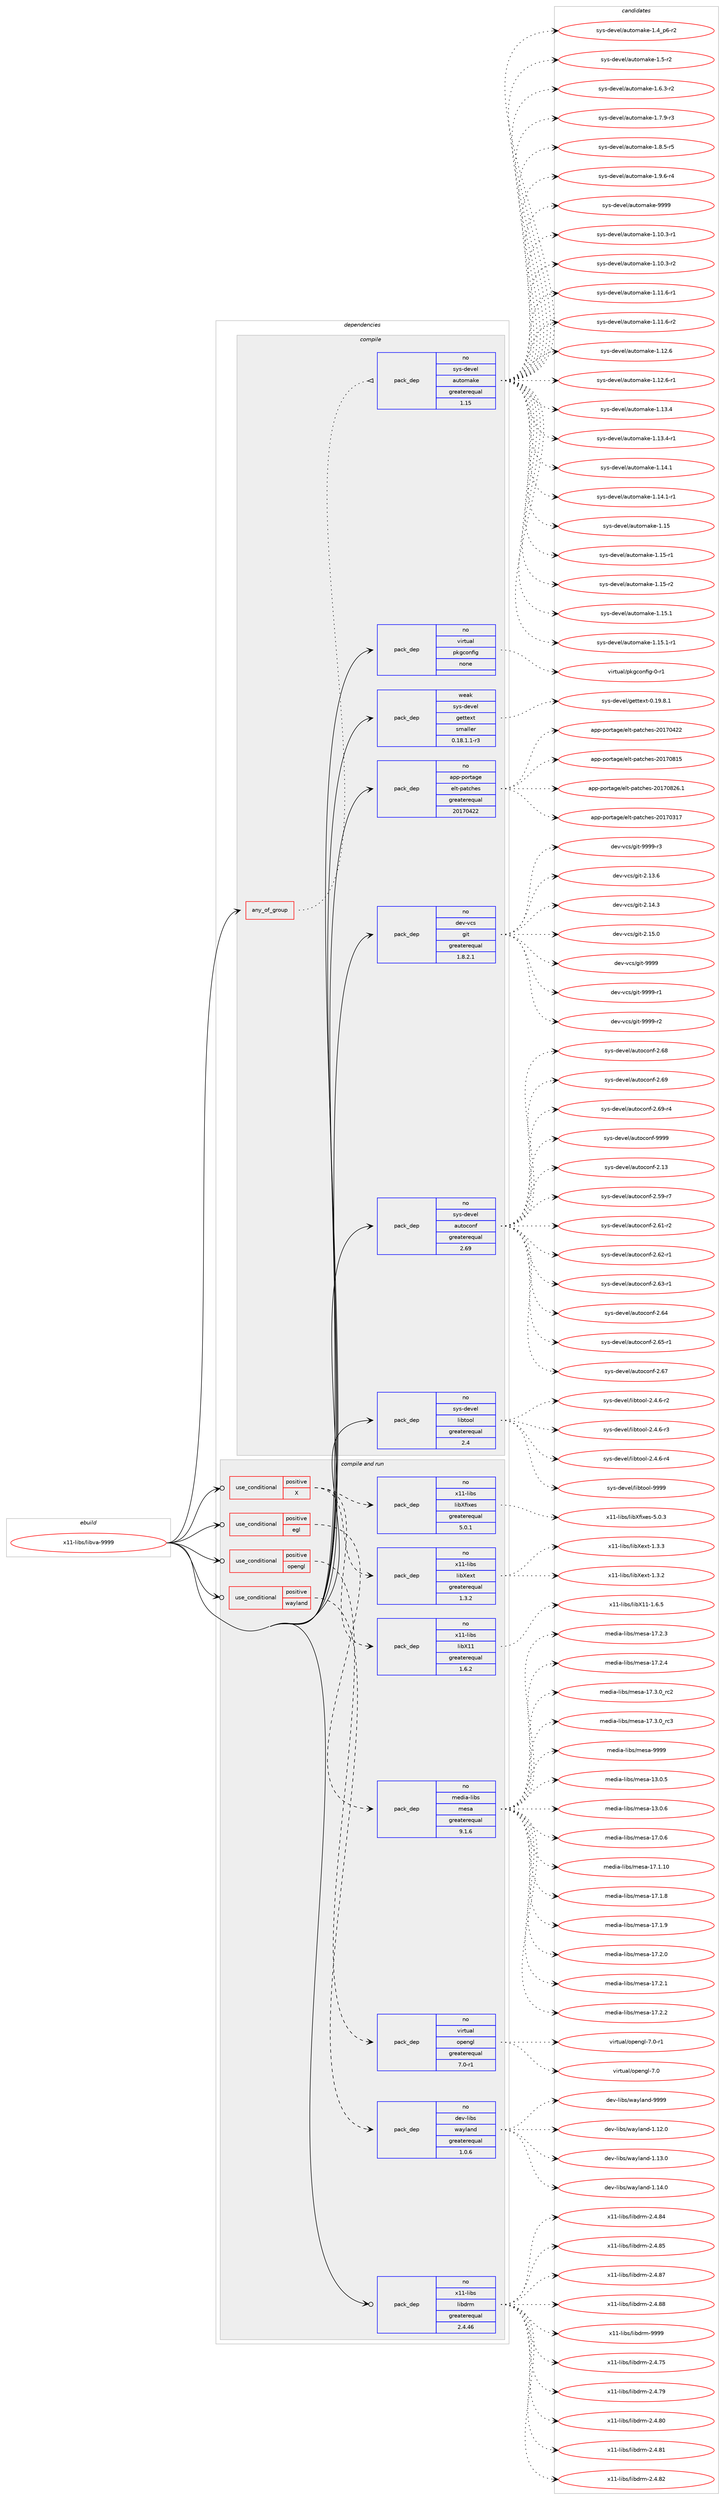 digraph prolog {

# *************
# Graph options
# *************

newrank=true;
concentrate=true;
compound=true;
graph [rankdir=LR,fontname=Helvetica,fontsize=10,ranksep=1.5];#, ranksep=2.5, nodesep=0.2];
edge  [arrowhead=vee];
node  [fontname=Helvetica,fontsize=10];

# **********
# The ebuild
# **********

subgraph cluster_leftcol {
color=gray;
rank=same;
label=<<i>ebuild</i>>;
id [label="x11-libs/libva-9999", color=red, width=4, href="../x11-libs/libva-9999.svg"];
}

# ****************
# The dependencies
# ****************

subgraph cluster_midcol {
color=gray;
label=<<i>dependencies</i>>;
subgraph cluster_compile {
fillcolor="#eeeeee";
style=filled;
label=<<i>compile</i>>;
subgraph any9373 {
dependency519610 [label=<<TABLE BORDER="0" CELLBORDER="1" CELLSPACING="0" CELLPADDING="4"><TR><TD CELLPADDING="10">any_of_group</TD></TR></TABLE>>, shape=none, color=red];subgraph pack387187 {
dependency519611 [label=<<TABLE BORDER="0" CELLBORDER="1" CELLSPACING="0" CELLPADDING="4" WIDTH="220"><TR><TD ROWSPAN="6" CELLPADDING="30">pack_dep</TD></TR><TR><TD WIDTH="110">no</TD></TR><TR><TD>sys-devel</TD></TR><TR><TD>automake</TD></TR><TR><TD>greaterequal</TD></TR><TR><TD>1.15</TD></TR></TABLE>>, shape=none, color=blue];
}
dependency519610:e -> dependency519611:w [weight=20,style="dotted",arrowhead="oinv"];
}
id:e -> dependency519610:w [weight=20,style="solid",arrowhead="vee"];
subgraph pack387188 {
dependency519612 [label=<<TABLE BORDER="0" CELLBORDER="1" CELLSPACING="0" CELLPADDING="4" WIDTH="220"><TR><TD ROWSPAN="6" CELLPADDING="30">pack_dep</TD></TR><TR><TD WIDTH="110">no</TD></TR><TR><TD>app-portage</TD></TR><TR><TD>elt-patches</TD></TR><TR><TD>greaterequal</TD></TR><TR><TD>20170422</TD></TR></TABLE>>, shape=none, color=blue];
}
id:e -> dependency519612:w [weight=20,style="solid",arrowhead="vee"];
subgraph pack387189 {
dependency519613 [label=<<TABLE BORDER="0" CELLBORDER="1" CELLSPACING="0" CELLPADDING="4" WIDTH="220"><TR><TD ROWSPAN="6" CELLPADDING="30">pack_dep</TD></TR><TR><TD WIDTH="110">no</TD></TR><TR><TD>dev-vcs</TD></TR><TR><TD>git</TD></TR><TR><TD>greaterequal</TD></TR><TR><TD>1.8.2.1</TD></TR></TABLE>>, shape=none, color=blue];
}
id:e -> dependency519613:w [weight=20,style="solid",arrowhead="vee"];
subgraph pack387190 {
dependency519614 [label=<<TABLE BORDER="0" CELLBORDER="1" CELLSPACING="0" CELLPADDING="4" WIDTH="220"><TR><TD ROWSPAN="6" CELLPADDING="30">pack_dep</TD></TR><TR><TD WIDTH="110">no</TD></TR><TR><TD>sys-devel</TD></TR><TR><TD>autoconf</TD></TR><TR><TD>greaterequal</TD></TR><TR><TD>2.69</TD></TR></TABLE>>, shape=none, color=blue];
}
id:e -> dependency519614:w [weight=20,style="solid",arrowhead="vee"];
subgraph pack387191 {
dependency519615 [label=<<TABLE BORDER="0" CELLBORDER="1" CELLSPACING="0" CELLPADDING="4" WIDTH="220"><TR><TD ROWSPAN="6" CELLPADDING="30">pack_dep</TD></TR><TR><TD WIDTH="110">no</TD></TR><TR><TD>sys-devel</TD></TR><TR><TD>libtool</TD></TR><TR><TD>greaterequal</TD></TR><TR><TD>2.4</TD></TR></TABLE>>, shape=none, color=blue];
}
id:e -> dependency519615:w [weight=20,style="solid",arrowhead="vee"];
subgraph pack387192 {
dependency519616 [label=<<TABLE BORDER="0" CELLBORDER="1" CELLSPACING="0" CELLPADDING="4" WIDTH="220"><TR><TD ROWSPAN="6" CELLPADDING="30">pack_dep</TD></TR><TR><TD WIDTH="110">no</TD></TR><TR><TD>virtual</TD></TR><TR><TD>pkgconfig</TD></TR><TR><TD>none</TD></TR><TR><TD></TD></TR></TABLE>>, shape=none, color=blue];
}
id:e -> dependency519616:w [weight=20,style="solid",arrowhead="vee"];
subgraph pack387193 {
dependency519617 [label=<<TABLE BORDER="0" CELLBORDER="1" CELLSPACING="0" CELLPADDING="4" WIDTH="220"><TR><TD ROWSPAN="6" CELLPADDING="30">pack_dep</TD></TR><TR><TD WIDTH="110">weak</TD></TR><TR><TD>sys-devel</TD></TR><TR><TD>gettext</TD></TR><TR><TD>smaller</TD></TR><TR><TD>0.18.1.1-r3</TD></TR></TABLE>>, shape=none, color=blue];
}
id:e -> dependency519617:w [weight=20,style="solid",arrowhead="vee"];
}
subgraph cluster_compileandrun {
fillcolor="#eeeeee";
style=filled;
label=<<i>compile and run</i>>;
subgraph cond122711 {
dependency519618 [label=<<TABLE BORDER="0" CELLBORDER="1" CELLSPACING="0" CELLPADDING="4"><TR><TD ROWSPAN="3" CELLPADDING="10">use_conditional</TD></TR><TR><TD>positive</TD></TR><TR><TD>X</TD></TR></TABLE>>, shape=none, color=red];
subgraph pack387194 {
dependency519619 [label=<<TABLE BORDER="0" CELLBORDER="1" CELLSPACING="0" CELLPADDING="4" WIDTH="220"><TR><TD ROWSPAN="6" CELLPADDING="30">pack_dep</TD></TR><TR><TD WIDTH="110">no</TD></TR><TR><TD>x11-libs</TD></TR><TR><TD>libX11</TD></TR><TR><TD>greaterequal</TD></TR><TR><TD>1.6.2</TD></TR></TABLE>>, shape=none, color=blue];
}
dependency519618:e -> dependency519619:w [weight=20,style="dashed",arrowhead="vee"];
subgraph pack387195 {
dependency519620 [label=<<TABLE BORDER="0" CELLBORDER="1" CELLSPACING="0" CELLPADDING="4" WIDTH="220"><TR><TD ROWSPAN="6" CELLPADDING="30">pack_dep</TD></TR><TR><TD WIDTH="110">no</TD></TR><TR><TD>x11-libs</TD></TR><TR><TD>libXext</TD></TR><TR><TD>greaterequal</TD></TR><TR><TD>1.3.2</TD></TR></TABLE>>, shape=none, color=blue];
}
dependency519618:e -> dependency519620:w [weight=20,style="dashed",arrowhead="vee"];
subgraph pack387196 {
dependency519621 [label=<<TABLE BORDER="0" CELLBORDER="1" CELLSPACING="0" CELLPADDING="4" WIDTH="220"><TR><TD ROWSPAN="6" CELLPADDING="30">pack_dep</TD></TR><TR><TD WIDTH="110">no</TD></TR><TR><TD>x11-libs</TD></TR><TR><TD>libXfixes</TD></TR><TR><TD>greaterequal</TD></TR><TR><TD>5.0.1</TD></TR></TABLE>>, shape=none, color=blue];
}
dependency519618:e -> dependency519621:w [weight=20,style="dashed",arrowhead="vee"];
}
id:e -> dependency519618:w [weight=20,style="solid",arrowhead="odotvee"];
subgraph cond122712 {
dependency519622 [label=<<TABLE BORDER="0" CELLBORDER="1" CELLSPACING="0" CELLPADDING="4"><TR><TD ROWSPAN="3" CELLPADDING="10">use_conditional</TD></TR><TR><TD>positive</TD></TR><TR><TD>egl</TD></TR></TABLE>>, shape=none, color=red];
subgraph pack387197 {
dependency519623 [label=<<TABLE BORDER="0" CELLBORDER="1" CELLSPACING="0" CELLPADDING="4" WIDTH="220"><TR><TD ROWSPAN="6" CELLPADDING="30">pack_dep</TD></TR><TR><TD WIDTH="110">no</TD></TR><TR><TD>media-libs</TD></TR><TR><TD>mesa</TD></TR><TR><TD>greaterequal</TD></TR><TR><TD>9.1.6</TD></TR></TABLE>>, shape=none, color=blue];
}
dependency519622:e -> dependency519623:w [weight=20,style="dashed",arrowhead="vee"];
}
id:e -> dependency519622:w [weight=20,style="solid",arrowhead="odotvee"];
subgraph cond122713 {
dependency519624 [label=<<TABLE BORDER="0" CELLBORDER="1" CELLSPACING="0" CELLPADDING="4"><TR><TD ROWSPAN="3" CELLPADDING="10">use_conditional</TD></TR><TR><TD>positive</TD></TR><TR><TD>opengl</TD></TR></TABLE>>, shape=none, color=red];
subgraph pack387198 {
dependency519625 [label=<<TABLE BORDER="0" CELLBORDER="1" CELLSPACING="0" CELLPADDING="4" WIDTH="220"><TR><TD ROWSPAN="6" CELLPADDING="30">pack_dep</TD></TR><TR><TD WIDTH="110">no</TD></TR><TR><TD>virtual</TD></TR><TR><TD>opengl</TD></TR><TR><TD>greaterequal</TD></TR><TR><TD>7.0-r1</TD></TR></TABLE>>, shape=none, color=blue];
}
dependency519624:e -> dependency519625:w [weight=20,style="dashed",arrowhead="vee"];
}
id:e -> dependency519624:w [weight=20,style="solid",arrowhead="odotvee"];
subgraph cond122714 {
dependency519626 [label=<<TABLE BORDER="0" CELLBORDER="1" CELLSPACING="0" CELLPADDING="4"><TR><TD ROWSPAN="3" CELLPADDING="10">use_conditional</TD></TR><TR><TD>positive</TD></TR><TR><TD>wayland</TD></TR></TABLE>>, shape=none, color=red];
subgraph pack387199 {
dependency519627 [label=<<TABLE BORDER="0" CELLBORDER="1" CELLSPACING="0" CELLPADDING="4" WIDTH="220"><TR><TD ROWSPAN="6" CELLPADDING="30">pack_dep</TD></TR><TR><TD WIDTH="110">no</TD></TR><TR><TD>dev-libs</TD></TR><TR><TD>wayland</TD></TR><TR><TD>greaterequal</TD></TR><TR><TD>1.0.6</TD></TR></TABLE>>, shape=none, color=blue];
}
dependency519626:e -> dependency519627:w [weight=20,style="dashed",arrowhead="vee"];
}
id:e -> dependency519626:w [weight=20,style="solid",arrowhead="odotvee"];
subgraph pack387200 {
dependency519628 [label=<<TABLE BORDER="0" CELLBORDER="1" CELLSPACING="0" CELLPADDING="4" WIDTH="220"><TR><TD ROWSPAN="6" CELLPADDING="30">pack_dep</TD></TR><TR><TD WIDTH="110">no</TD></TR><TR><TD>x11-libs</TD></TR><TR><TD>libdrm</TD></TR><TR><TD>greaterequal</TD></TR><TR><TD>2.4.46</TD></TR></TABLE>>, shape=none, color=blue];
}
id:e -> dependency519628:w [weight=20,style="solid",arrowhead="odotvee"];
}
subgraph cluster_run {
fillcolor="#eeeeee";
style=filled;
label=<<i>run</i>>;
}
}

# **************
# The candidates
# **************

subgraph cluster_choices {
rank=same;
color=gray;
label=<<i>candidates</i>>;

subgraph choice387187 {
color=black;
nodesep=1;
choice11512111545100101118101108479711711611110997107101454946494846514511449 [label="sys-devel/automake-1.10.3-r1", color=red, width=4,href="../sys-devel/automake-1.10.3-r1.svg"];
choice11512111545100101118101108479711711611110997107101454946494846514511450 [label="sys-devel/automake-1.10.3-r2", color=red, width=4,href="../sys-devel/automake-1.10.3-r2.svg"];
choice11512111545100101118101108479711711611110997107101454946494946544511449 [label="sys-devel/automake-1.11.6-r1", color=red, width=4,href="../sys-devel/automake-1.11.6-r1.svg"];
choice11512111545100101118101108479711711611110997107101454946494946544511450 [label="sys-devel/automake-1.11.6-r2", color=red, width=4,href="../sys-devel/automake-1.11.6-r2.svg"];
choice1151211154510010111810110847971171161111099710710145494649504654 [label="sys-devel/automake-1.12.6", color=red, width=4,href="../sys-devel/automake-1.12.6.svg"];
choice11512111545100101118101108479711711611110997107101454946495046544511449 [label="sys-devel/automake-1.12.6-r1", color=red, width=4,href="../sys-devel/automake-1.12.6-r1.svg"];
choice1151211154510010111810110847971171161111099710710145494649514652 [label="sys-devel/automake-1.13.4", color=red, width=4,href="../sys-devel/automake-1.13.4.svg"];
choice11512111545100101118101108479711711611110997107101454946495146524511449 [label="sys-devel/automake-1.13.4-r1", color=red, width=4,href="../sys-devel/automake-1.13.4-r1.svg"];
choice1151211154510010111810110847971171161111099710710145494649524649 [label="sys-devel/automake-1.14.1", color=red, width=4,href="../sys-devel/automake-1.14.1.svg"];
choice11512111545100101118101108479711711611110997107101454946495246494511449 [label="sys-devel/automake-1.14.1-r1", color=red, width=4,href="../sys-devel/automake-1.14.1-r1.svg"];
choice115121115451001011181011084797117116111109971071014549464953 [label="sys-devel/automake-1.15", color=red, width=4,href="../sys-devel/automake-1.15.svg"];
choice1151211154510010111810110847971171161111099710710145494649534511449 [label="sys-devel/automake-1.15-r1", color=red, width=4,href="../sys-devel/automake-1.15-r1.svg"];
choice1151211154510010111810110847971171161111099710710145494649534511450 [label="sys-devel/automake-1.15-r2", color=red, width=4,href="../sys-devel/automake-1.15-r2.svg"];
choice1151211154510010111810110847971171161111099710710145494649534649 [label="sys-devel/automake-1.15.1", color=red, width=4,href="../sys-devel/automake-1.15.1.svg"];
choice11512111545100101118101108479711711611110997107101454946495346494511449 [label="sys-devel/automake-1.15.1-r1", color=red, width=4,href="../sys-devel/automake-1.15.1-r1.svg"];
choice115121115451001011181011084797117116111109971071014549465295112544511450 [label="sys-devel/automake-1.4_p6-r2", color=red, width=4,href="../sys-devel/automake-1.4_p6-r2.svg"];
choice11512111545100101118101108479711711611110997107101454946534511450 [label="sys-devel/automake-1.5-r2", color=red, width=4,href="../sys-devel/automake-1.5-r2.svg"];
choice115121115451001011181011084797117116111109971071014549465446514511450 [label="sys-devel/automake-1.6.3-r2", color=red, width=4,href="../sys-devel/automake-1.6.3-r2.svg"];
choice115121115451001011181011084797117116111109971071014549465546574511451 [label="sys-devel/automake-1.7.9-r3", color=red, width=4,href="../sys-devel/automake-1.7.9-r3.svg"];
choice115121115451001011181011084797117116111109971071014549465646534511453 [label="sys-devel/automake-1.8.5-r5", color=red, width=4,href="../sys-devel/automake-1.8.5-r5.svg"];
choice115121115451001011181011084797117116111109971071014549465746544511452 [label="sys-devel/automake-1.9.6-r4", color=red, width=4,href="../sys-devel/automake-1.9.6-r4.svg"];
choice115121115451001011181011084797117116111109971071014557575757 [label="sys-devel/automake-9999", color=red, width=4,href="../sys-devel/automake-9999.svg"];
dependency519611:e -> choice11512111545100101118101108479711711611110997107101454946494846514511449:w [style=dotted,weight="100"];
dependency519611:e -> choice11512111545100101118101108479711711611110997107101454946494846514511450:w [style=dotted,weight="100"];
dependency519611:e -> choice11512111545100101118101108479711711611110997107101454946494946544511449:w [style=dotted,weight="100"];
dependency519611:e -> choice11512111545100101118101108479711711611110997107101454946494946544511450:w [style=dotted,weight="100"];
dependency519611:e -> choice1151211154510010111810110847971171161111099710710145494649504654:w [style=dotted,weight="100"];
dependency519611:e -> choice11512111545100101118101108479711711611110997107101454946495046544511449:w [style=dotted,weight="100"];
dependency519611:e -> choice1151211154510010111810110847971171161111099710710145494649514652:w [style=dotted,weight="100"];
dependency519611:e -> choice11512111545100101118101108479711711611110997107101454946495146524511449:w [style=dotted,weight="100"];
dependency519611:e -> choice1151211154510010111810110847971171161111099710710145494649524649:w [style=dotted,weight="100"];
dependency519611:e -> choice11512111545100101118101108479711711611110997107101454946495246494511449:w [style=dotted,weight="100"];
dependency519611:e -> choice115121115451001011181011084797117116111109971071014549464953:w [style=dotted,weight="100"];
dependency519611:e -> choice1151211154510010111810110847971171161111099710710145494649534511449:w [style=dotted,weight="100"];
dependency519611:e -> choice1151211154510010111810110847971171161111099710710145494649534511450:w [style=dotted,weight="100"];
dependency519611:e -> choice1151211154510010111810110847971171161111099710710145494649534649:w [style=dotted,weight="100"];
dependency519611:e -> choice11512111545100101118101108479711711611110997107101454946495346494511449:w [style=dotted,weight="100"];
dependency519611:e -> choice115121115451001011181011084797117116111109971071014549465295112544511450:w [style=dotted,weight="100"];
dependency519611:e -> choice11512111545100101118101108479711711611110997107101454946534511450:w [style=dotted,weight="100"];
dependency519611:e -> choice115121115451001011181011084797117116111109971071014549465446514511450:w [style=dotted,weight="100"];
dependency519611:e -> choice115121115451001011181011084797117116111109971071014549465546574511451:w [style=dotted,weight="100"];
dependency519611:e -> choice115121115451001011181011084797117116111109971071014549465646534511453:w [style=dotted,weight="100"];
dependency519611:e -> choice115121115451001011181011084797117116111109971071014549465746544511452:w [style=dotted,weight="100"];
dependency519611:e -> choice115121115451001011181011084797117116111109971071014557575757:w [style=dotted,weight="100"];
}
subgraph choice387188 {
color=black;
nodesep=1;
choice97112112451121111141169710310147101108116451129711699104101115455048495548514955 [label="app-portage/elt-patches-20170317", color=red, width=4,href="../app-portage/elt-patches-20170317.svg"];
choice97112112451121111141169710310147101108116451129711699104101115455048495548525050 [label="app-portage/elt-patches-20170422", color=red, width=4,href="../app-portage/elt-patches-20170422.svg"];
choice97112112451121111141169710310147101108116451129711699104101115455048495548564953 [label="app-portage/elt-patches-20170815", color=red, width=4,href="../app-portage/elt-patches-20170815.svg"];
choice971121124511211111411697103101471011081164511297116991041011154550484955485650544649 [label="app-portage/elt-patches-20170826.1", color=red, width=4,href="../app-portage/elt-patches-20170826.1.svg"];
dependency519612:e -> choice97112112451121111141169710310147101108116451129711699104101115455048495548514955:w [style=dotted,weight="100"];
dependency519612:e -> choice97112112451121111141169710310147101108116451129711699104101115455048495548525050:w [style=dotted,weight="100"];
dependency519612:e -> choice97112112451121111141169710310147101108116451129711699104101115455048495548564953:w [style=dotted,weight="100"];
dependency519612:e -> choice971121124511211111411697103101471011081164511297116991041011154550484955485650544649:w [style=dotted,weight="100"];
}
subgraph choice387189 {
color=black;
nodesep=1;
choice10010111845118991154710310511645504649514654 [label="dev-vcs/git-2.13.6", color=red, width=4,href="../dev-vcs/git-2.13.6.svg"];
choice10010111845118991154710310511645504649524651 [label="dev-vcs/git-2.14.3", color=red, width=4,href="../dev-vcs/git-2.14.3.svg"];
choice10010111845118991154710310511645504649534648 [label="dev-vcs/git-2.15.0", color=red, width=4,href="../dev-vcs/git-2.15.0.svg"];
choice1001011184511899115471031051164557575757 [label="dev-vcs/git-9999", color=red, width=4,href="../dev-vcs/git-9999.svg"];
choice10010111845118991154710310511645575757574511449 [label="dev-vcs/git-9999-r1", color=red, width=4,href="../dev-vcs/git-9999-r1.svg"];
choice10010111845118991154710310511645575757574511450 [label="dev-vcs/git-9999-r2", color=red, width=4,href="../dev-vcs/git-9999-r2.svg"];
choice10010111845118991154710310511645575757574511451 [label="dev-vcs/git-9999-r3", color=red, width=4,href="../dev-vcs/git-9999-r3.svg"];
dependency519613:e -> choice10010111845118991154710310511645504649514654:w [style=dotted,weight="100"];
dependency519613:e -> choice10010111845118991154710310511645504649524651:w [style=dotted,weight="100"];
dependency519613:e -> choice10010111845118991154710310511645504649534648:w [style=dotted,weight="100"];
dependency519613:e -> choice1001011184511899115471031051164557575757:w [style=dotted,weight="100"];
dependency519613:e -> choice10010111845118991154710310511645575757574511449:w [style=dotted,weight="100"];
dependency519613:e -> choice10010111845118991154710310511645575757574511450:w [style=dotted,weight="100"];
dependency519613:e -> choice10010111845118991154710310511645575757574511451:w [style=dotted,weight="100"];
}
subgraph choice387190 {
color=black;
nodesep=1;
choice115121115451001011181011084797117116111991111101024550464951 [label="sys-devel/autoconf-2.13", color=red, width=4,href="../sys-devel/autoconf-2.13.svg"];
choice1151211154510010111810110847971171161119911111010245504653574511455 [label="sys-devel/autoconf-2.59-r7", color=red, width=4,href="../sys-devel/autoconf-2.59-r7.svg"];
choice1151211154510010111810110847971171161119911111010245504654494511450 [label="sys-devel/autoconf-2.61-r2", color=red, width=4,href="../sys-devel/autoconf-2.61-r2.svg"];
choice1151211154510010111810110847971171161119911111010245504654504511449 [label="sys-devel/autoconf-2.62-r1", color=red, width=4,href="../sys-devel/autoconf-2.62-r1.svg"];
choice1151211154510010111810110847971171161119911111010245504654514511449 [label="sys-devel/autoconf-2.63-r1", color=red, width=4,href="../sys-devel/autoconf-2.63-r1.svg"];
choice115121115451001011181011084797117116111991111101024550465452 [label="sys-devel/autoconf-2.64", color=red, width=4,href="../sys-devel/autoconf-2.64.svg"];
choice1151211154510010111810110847971171161119911111010245504654534511449 [label="sys-devel/autoconf-2.65-r1", color=red, width=4,href="../sys-devel/autoconf-2.65-r1.svg"];
choice115121115451001011181011084797117116111991111101024550465455 [label="sys-devel/autoconf-2.67", color=red, width=4,href="../sys-devel/autoconf-2.67.svg"];
choice115121115451001011181011084797117116111991111101024550465456 [label="sys-devel/autoconf-2.68", color=red, width=4,href="../sys-devel/autoconf-2.68.svg"];
choice115121115451001011181011084797117116111991111101024550465457 [label="sys-devel/autoconf-2.69", color=red, width=4,href="../sys-devel/autoconf-2.69.svg"];
choice1151211154510010111810110847971171161119911111010245504654574511452 [label="sys-devel/autoconf-2.69-r4", color=red, width=4,href="../sys-devel/autoconf-2.69-r4.svg"];
choice115121115451001011181011084797117116111991111101024557575757 [label="sys-devel/autoconf-9999", color=red, width=4,href="../sys-devel/autoconf-9999.svg"];
dependency519614:e -> choice115121115451001011181011084797117116111991111101024550464951:w [style=dotted,weight="100"];
dependency519614:e -> choice1151211154510010111810110847971171161119911111010245504653574511455:w [style=dotted,weight="100"];
dependency519614:e -> choice1151211154510010111810110847971171161119911111010245504654494511450:w [style=dotted,weight="100"];
dependency519614:e -> choice1151211154510010111810110847971171161119911111010245504654504511449:w [style=dotted,weight="100"];
dependency519614:e -> choice1151211154510010111810110847971171161119911111010245504654514511449:w [style=dotted,weight="100"];
dependency519614:e -> choice115121115451001011181011084797117116111991111101024550465452:w [style=dotted,weight="100"];
dependency519614:e -> choice1151211154510010111810110847971171161119911111010245504654534511449:w [style=dotted,weight="100"];
dependency519614:e -> choice115121115451001011181011084797117116111991111101024550465455:w [style=dotted,weight="100"];
dependency519614:e -> choice115121115451001011181011084797117116111991111101024550465456:w [style=dotted,weight="100"];
dependency519614:e -> choice115121115451001011181011084797117116111991111101024550465457:w [style=dotted,weight="100"];
dependency519614:e -> choice1151211154510010111810110847971171161119911111010245504654574511452:w [style=dotted,weight="100"];
dependency519614:e -> choice115121115451001011181011084797117116111991111101024557575757:w [style=dotted,weight="100"];
}
subgraph choice387191 {
color=black;
nodesep=1;
choice1151211154510010111810110847108105981161111111084550465246544511450 [label="sys-devel/libtool-2.4.6-r2", color=red, width=4,href="../sys-devel/libtool-2.4.6-r2.svg"];
choice1151211154510010111810110847108105981161111111084550465246544511451 [label="sys-devel/libtool-2.4.6-r3", color=red, width=4,href="../sys-devel/libtool-2.4.6-r3.svg"];
choice1151211154510010111810110847108105981161111111084550465246544511452 [label="sys-devel/libtool-2.4.6-r4", color=red, width=4,href="../sys-devel/libtool-2.4.6-r4.svg"];
choice1151211154510010111810110847108105981161111111084557575757 [label="sys-devel/libtool-9999", color=red, width=4,href="../sys-devel/libtool-9999.svg"];
dependency519615:e -> choice1151211154510010111810110847108105981161111111084550465246544511450:w [style=dotted,weight="100"];
dependency519615:e -> choice1151211154510010111810110847108105981161111111084550465246544511451:w [style=dotted,weight="100"];
dependency519615:e -> choice1151211154510010111810110847108105981161111111084550465246544511452:w [style=dotted,weight="100"];
dependency519615:e -> choice1151211154510010111810110847108105981161111111084557575757:w [style=dotted,weight="100"];
}
subgraph choice387192 {
color=black;
nodesep=1;
choice11810511411611797108471121071039911111010210510345484511449 [label="virtual/pkgconfig-0-r1", color=red, width=4,href="../virtual/pkgconfig-0-r1.svg"];
dependency519616:e -> choice11810511411611797108471121071039911111010210510345484511449:w [style=dotted,weight="100"];
}
subgraph choice387193 {
color=black;
nodesep=1;
choice1151211154510010111810110847103101116116101120116454846495746564649 [label="sys-devel/gettext-0.19.8.1", color=red, width=4,href="../sys-devel/gettext-0.19.8.1.svg"];
dependency519617:e -> choice1151211154510010111810110847103101116116101120116454846495746564649:w [style=dotted,weight="100"];
}
subgraph choice387194 {
color=black;
nodesep=1;
choice120494945108105981154710810598884949454946544653 [label="x11-libs/libX11-1.6.5", color=red, width=4,href="../x11-libs/libX11-1.6.5.svg"];
dependency519619:e -> choice120494945108105981154710810598884949454946544653:w [style=dotted,weight="100"];
}
subgraph choice387195 {
color=black;
nodesep=1;
choice12049494510810598115471081059888101120116454946514650 [label="x11-libs/libXext-1.3.2", color=red, width=4,href="../x11-libs/libXext-1.3.2.svg"];
choice12049494510810598115471081059888101120116454946514651 [label="x11-libs/libXext-1.3.3", color=red, width=4,href="../x11-libs/libXext-1.3.3.svg"];
dependency519620:e -> choice12049494510810598115471081059888101120116454946514650:w [style=dotted,weight="100"];
dependency519620:e -> choice12049494510810598115471081059888101120116454946514651:w [style=dotted,weight="100"];
}
subgraph choice387196 {
color=black;
nodesep=1;
choice12049494510810598115471081059888102105120101115455346484651 [label="x11-libs/libXfixes-5.0.3", color=red, width=4,href="../x11-libs/libXfixes-5.0.3.svg"];
dependency519621:e -> choice12049494510810598115471081059888102105120101115455346484651:w [style=dotted,weight="100"];
}
subgraph choice387197 {
color=black;
nodesep=1;
choice109101100105974510810598115471091011159745495146484653 [label="media-libs/mesa-13.0.5", color=red, width=4,href="../media-libs/mesa-13.0.5.svg"];
choice109101100105974510810598115471091011159745495146484654 [label="media-libs/mesa-13.0.6", color=red, width=4,href="../media-libs/mesa-13.0.6.svg"];
choice109101100105974510810598115471091011159745495546484654 [label="media-libs/mesa-17.0.6", color=red, width=4,href="../media-libs/mesa-17.0.6.svg"];
choice10910110010597451081059811547109101115974549554649464948 [label="media-libs/mesa-17.1.10", color=red, width=4,href="../media-libs/mesa-17.1.10.svg"];
choice109101100105974510810598115471091011159745495546494656 [label="media-libs/mesa-17.1.8", color=red, width=4,href="../media-libs/mesa-17.1.8.svg"];
choice109101100105974510810598115471091011159745495546494657 [label="media-libs/mesa-17.1.9", color=red, width=4,href="../media-libs/mesa-17.1.9.svg"];
choice109101100105974510810598115471091011159745495546504648 [label="media-libs/mesa-17.2.0", color=red, width=4,href="../media-libs/mesa-17.2.0.svg"];
choice109101100105974510810598115471091011159745495546504649 [label="media-libs/mesa-17.2.1", color=red, width=4,href="../media-libs/mesa-17.2.1.svg"];
choice109101100105974510810598115471091011159745495546504650 [label="media-libs/mesa-17.2.2", color=red, width=4,href="../media-libs/mesa-17.2.2.svg"];
choice109101100105974510810598115471091011159745495546504651 [label="media-libs/mesa-17.2.3", color=red, width=4,href="../media-libs/mesa-17.2.3.svg"];
choice109101100105974510810598115471091011159745495546504652 [label="media-libs/mesa-17.2.4", color=red, width=4,href="../media-libs/mesa-17.2.4.svg"];
choice109101100105974510810598115471091011159745495546514648951149950 [label="media-libs/mesa-17.3.0_rc2", color=red, width=4,href="../media-libs/mesa-17.3.0_rc2.svg"];
choice109101100105974510810598115471091011159745495546514648951149951 [label="media-libs/mesa-17.3.0_rc3", color=red, width=4,href="../media-libs/mesa-17.3.0_rc3.svg"];
choice10910110010597451081059811547109101115974557575757 [label="media-libs/mesa-9999", color=red, width=4,href="../media-libs/mesa-9999.svg"];
dependency519623:e -> choice109101100105974510810598115471091011159745495146484653:w [style=dotted,weight="100"];
dependency519623:e -> choice109101100105974510810598115471091011159745495146484654:w [style=dotted,weight="100"];
dependency519623:e -> choice109101100105974510810598115471091011159745495546484654:w [style=dotted,weight="100"];
dependency519623:e -> choice10910110010597451081059811547109101115974549554649464948:w [style=dotted,weight="100"];
dependency519623:e -> choice109101100105974510810598115471091011159745495546494656:w [style=dotted,weight="100"];
dependency519623:e -> choice109101100105974510810598115471091011159745495546494657:w [style=dotted,weight="100"];
dependency519623:e -> choice109101100105974510810598115471091011159745495546504648:w [style=dotted,weight="100"];
dependency519623:e -> choice109101100105974510810598115471091011159745495546504649:w [style=dotted,weight="100"];
dependency519623:e -> choice109101100105974510810598115471091011159745495546504650:w [style=dotted,weight="100"];
dependency519623:e -> choice109101100105974510810598115471091011159745495546504651:w [style=dotted,weight="100"];
dependency519623:e -> choice109101100105974510810598115471091011159745495546504652:w [style=dotted,weight="100"];
dependency519623:e -> choice109101100105974510810598115471091011159745495546514648951149950:w [style=dotted,weight="100"];
dependency519623:e -> choice109101100105974510810598115471091011159745495546514648951149951:w [style=dotted,weight="100"];
dependency519623:e -> choice10910110010597451081059811547109101115974557575757:w [style=dotted,weight="100"];
}
subgraph choice387198 {
color=black;
nodesep=1;
choice118105114116117971084711111210111010310845554648 [label="virtual/opengl-7.0", color=red, width=4,href="../virtual/opengl-7.0.svg"];
choice1181051141161179710847111112101110103108455546484511449 [label="virtual/opengl-7.0-r1", color=red, width=4,href="../virtual/opengl-7.0-r1.svg"];
dependency519625:e -> choice118105114116117971084711111210111010310845554648:w [style=dotted,weight="100"];
dependency519625:e -> choice1181051141161179710847111112101110103108455546484511449:w [style=dotted,weight="100"];
}
subgraph choice387199 {
color=black;
nodesep=1;
choice100101118451081059811547119971211089711010045494649504648 [label="dev-libs/wayland-1.12.0", color=red, width=4,href="../dev-libs/wayland-1.12.0.svg"];
choice100101118451081059811547119971211089711010045494649514648 [label="dev-libs/wayland-1.13.0", color=red, width=4,href="../dev-libs/wayland-1.13.0.svg"];
choice100101118451081059811547119971211089711010045494649524648 [label="dev-libs/wayland-1.14.0", color=red, width=4,href="../dev-libs/wayland-1.14.0.svg"];
choice10010111845108105981154711997121108971101004557575757 [label="dev-libs/wayland-9999", color=red, width=4,href="../dev-libs/wayland-9999.svg"];
dependency519627:e -> choice100101118451081059811547119971211089711010045494649504648:w [style=dotted,weight="100"];
dependency519627:e -> choice100101118451081059811547119971211089711010045494649514648:w [style=dotted,weight="100"];
dependency519627:e -> choice100101118451081059811547119971211089711010045494649524648:w [style=dotted,weight="100"];
dependency519627:e -> choice10010111845108105981154711997121108971101004557575757:w [style=dotted,weight="100"];
}
subgraph choice387200 {
color=black;
nodesep=1;
choice12049494510810598115471081059810011410945504652465553 [label="x11-libs/libdrm-2.4.75", color=red, width=4,href="../x11-libs/libdrm-2.4.75.svg"];
choice12049494510810598115471081059810011410945504652465557 [label="x11-libs/libdrm-2.4.79", color=red, width=4,href="../x11-libs/libdrm-2.4.79.svg"];
choice12049494510810598115471081059810011410945504652465648 [label="x11-libs/libdrm-2.4.80", color=red, width=4,href="../x11-libs/libdrm-2.4.80.svg"];
choice12049494510810598115471081059810011410945504652465649 [label="x11-libs/libdrm-2.4.81", color=red, width=4,href="../x11-libs/libdrm-2.4.81.svg"];
choice12049494510810598115471081059810011410945504652465650 [label="x11-libs/libdrm-2.4.82", color=red, width=4,href="../x11-libs/libdrm-2.4.82.svg"];
choice12049494510810598115471081059810011410945504652465652 [label="x11-libs/libdrm-2.4.84", color=red, width=4,href="../x11-libs/libdrm-2.4.84.svg"];
choice12049494510810598115471081059810011410945504652465653 [label="x11-libs/libdrm-2.4.85", color=red, width=4,href="../x11-libs/libdrm-2.4.85.svg"];
choice12049494510810598115471081059810011410945504652465655 [label="x11-libs/libdrm-2.4.87", color=red, width=4,href="../x11-libs/libdrm-2.4.87.svg"];
choice12049494510810598115471081059810011410945504652465656 [label="x11-libs/libdrm-2.4.88", color=red, width=4,href="../x11-libs/libdrm-2.4.88.svg"];
choice1204949451081059811547108105981001141094557575757 [label="x11-libs/libdrm-9999", color=red, width=4,href="../x11-libs/libdrm-9999.svg"];
dependency519628:e -> choice12049494510810598115471081059810011410945504652465553:w [style=dotted,weight="100"];
dependency519628:e -> choice12049494510810598115471081059810011410945504652465557:w [style=dotted,weight="100"];
dependency519628:e -> choice12049494510810598115471081059810011410945504652465648:w [style=dotted,weight="100"];
dependency519628:e -> choice12049494510810598115471081059810011410945504652465649:w [style=dotted,weight="100"];
dependency519628:e -> choice12049494510810598115471081059810011410945504652465650:w [style=dotted,weight="100"];
dependency519628:e -> choice12049494510810598115471081059810011410945504652465652:w [style=dotted,weight="100"];
dependency519628:e -> choice12049494510810598115471081059810011410945504652465653:w [style=dotted,weight="100"];
dependency519628:e -> choice12049494510810598115471081059810011410945504652465655:w [style=dotted,weight="100"];
dependency519628:e -> choice12049494510810598115471081059810011410945504652465656:w [style=dotted,weight="100"];
dependency519628:e -> choice1204949451081059811547108105981001141094557575757:w [style=dotted,weight="100"];
}
}

}
